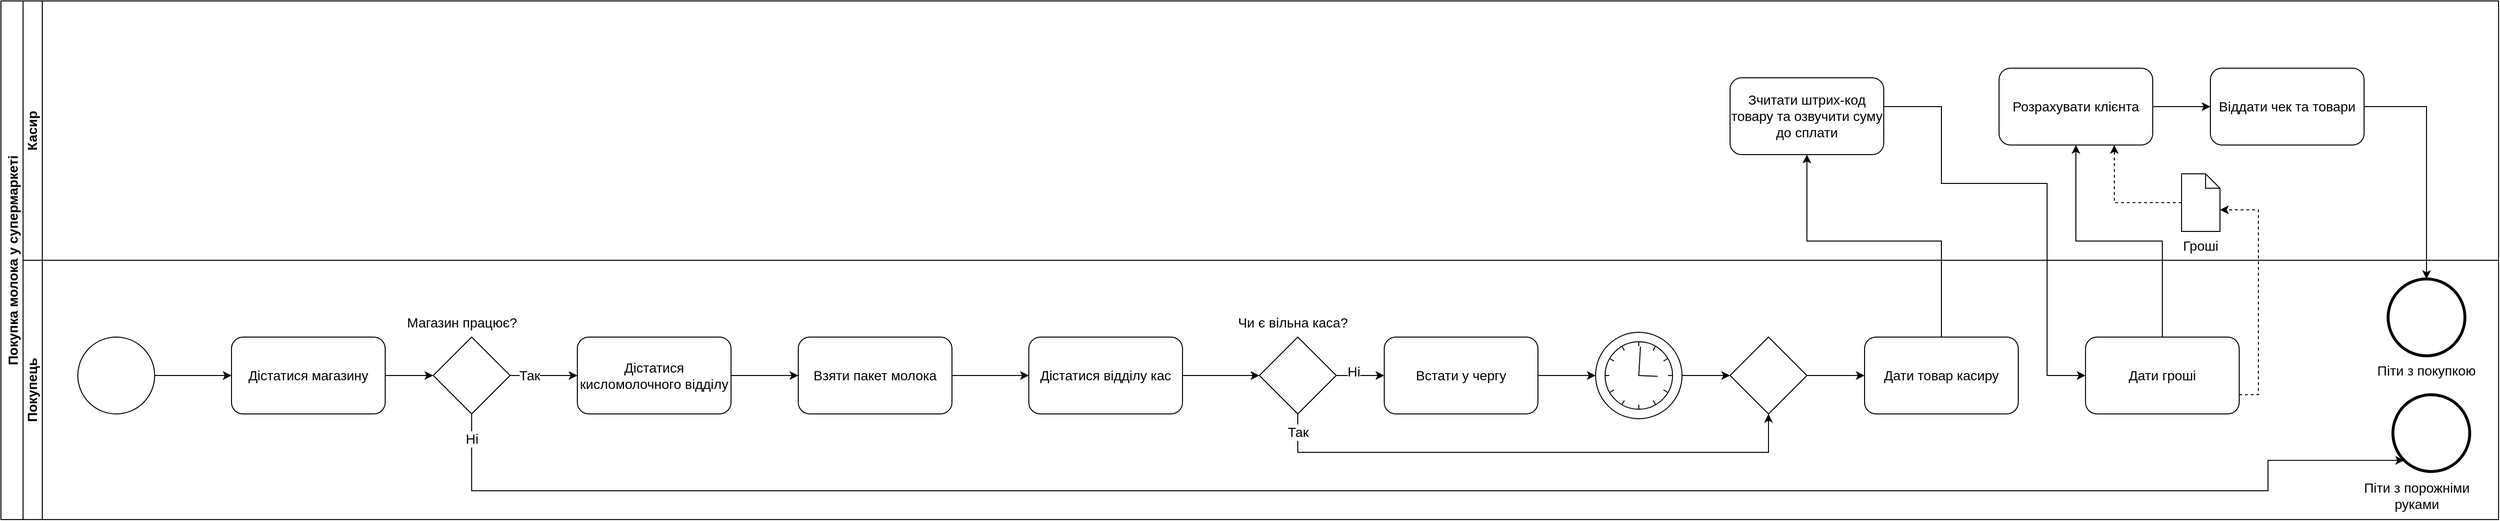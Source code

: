 <mxfile version="15.4.0" type="device"><diagram id="8-EjU0SppIyGrH4b80uw" name="Сторінка-1"><mxGraphModel dx="1913" dy="806" grid="1" gridSize="10" guides="1" tooltips="1" connect="1" arrows="1" fold="1" page="1" pageScale="1" pageWidth="827" pageHeight="1169" math="0" shadow="0"><root><mxCell id="0"/><mxCell id="1" parent="0"/><mxCell id="KQKeD2hb_kUC8Di_gOHr-168" value="Покупець" style="swimlane;horizontal=0;fontSize=14;" parent="1" vertex="1"><mxGeometry x="-340" y="510" width="2580" height="270" as="geometry"><mxRectangle x="-340" y="500" width="30" height="90" as="alternateBounds"/></mxGeometry></mxCell><mxCell id="KQKeD2hb_kUC8Di_gOHr-169" value="Касир" style="swimlane;horizontal=0;fontSize=14;" parent="1" vertex="1"><mxGeometry x="-340" y="240" width="2580" height="270" as="geometry"/></mxCell><mxCell id="KQKeD2hb_kUC8Di_gOHr-251" value="Покупка молока у супермаркеті" style="swimlane;horizontal=0;fontSize=14;" parent="1" vertex="1"><mxGeometry x="-360" y="240" width="2600" height="540" as="geometry"/></mxCell><mxCell id="KQKeD2hb_kUC8Di_gOHr-8" value="&lt;span style=&quot;font-size: 14px&quot;&gt;Дістатися магазину&lt;/span&gt;" style="rounded=1;whiteSpace=wrap;html=1;" parent="KQKeD2hb_kUC8Di_gOHr-251" vertex="1"><mxGeometry x="240" y="350" width="160" height="80" as="geometry"/></mxCell><mxCell id="aj5pooMDjdTiF2D_NxD_-5" value="" style="edgeStyle=orthogonalEdgeStyle;rounded=0;orthogonalLoop=1;jettySize=auto;html=1;entryX=0.145;entryY=0.855;entryDx=0;entryDy=0;entryPerimeter=0;" parent="KQKeD2hb_kUC8Di_gOHr-251" source="KQKeD2hb_kUC8Di_gOHr-11" target="KQKeD2hb_kUC8Di_gOHr-149" edge="1"><mxGeometry relative="1" as="geometry"><mxPoint x="520" y="510" as="targetPoint"/><Array as="points"><mxPoint x="490" y="510"/><mxPoint x="2360" y="510"/><mxPoint x="2360" y="478"/></Array></mxGeometry></mxCell><mxCell id="aj5pooMDjdTiF2D_NxD_-6" value="&lt;font style=&quot;font-size: 14px&quot;&gt;Ні&lt;/font&gt;" style="edgeLabel;html=1;align=center;verticalAlign=middle;resizable=0;points=[];" parent="aj5pooMDjdTiF2D_NxD_-5" vertex="1" connectable="0"><mxGeometry x="-0.976" relative="1" as="geometry"><mxPoint as="offset"/></mxGeometry></mxCell><mxCell id="rY-Srfa2eQIFtDHqVueP-2" value="" style="edgeStyle=orthogonalEdgeStyle;rounded=0;orthogonalLoop=1;jettySize=auto;html=1;" parent="KQKeD2hb_kUC8Di_gOHr-251" source="KQKeD2hb_kUC8Di_gOHr-11" target="KQKeD2hb_kUC8Di_gOHr-21" edge="1"><mxGeometry relative="1" as="geometry"><Array as="points"><mxPoint x="590" y="390"/><mxPoint x="590" y="390"/></Array></mxGeometry></mxCell><mxCell id="rY-Srfa2eQIFtDHqVueP-3" value="&lt;font style=&quot;font-size: 14px&quot;&gt;Так&lt;/font&gt;" style="edgeLabel;html=1;align=center;verticalAlign=middle;resizable=0;points=[];" parent="rY-Srfa2eQIFtDHqVueP-2" vertex="1" connectable="0"><mxGeometry x="-0.152" y="-3" relative="1" as="geometry"><mxPoint x="-10" y="-3" as="offset"/></mxGeometry></mxCell><mxCell id="KQKeD2hb_kUC8Di_gOHr-11" value="" style="rhombus;whiteSpace=wrap;html=1;" parent="KQKeD2hb_kUC8Di_gOHr-251" vertex="1"><mxGeometry x="450" y="350" width="80" height="80" as="geometry"/></mxCell><mxCell id="KQKeD2hb_kUC8Di_gOHr-12" value="" style="edgeStyle=orthogonalEdgeStyle;rounded=0;orthogonalLoop=1;jettySize=auto;html=1;" parent="KQKeD2hb_kUC8Di_gOHr-251" source="KQKeD2hb_kUC8Di_gOHr-8" target="KQKeD2hb_kUC8Di_gOHr-11" edge="1"><mxGeometry relative="1" as="geometry"/></mxCell><mxCell id="KQKeD2hb_kUC8Di_gOHr-13" value="&lt;font style=&quot;font-size: 14px&quot;&gt;Магазин працює?&lt;/font&gt;" style="text;html=1;strokeColor=none;fillColor=none;align=center;verticalAlign=middle;whiteSpace=wrap;rounded=0;" parent="KQKeD2hb_kUC8Di_gOHr-251" vertex="1"><mxGeometry x="410" y="320" width="140" height="30" as="geometry"/></mxCell><mxCell id="hNN42CgHey2uDA9LuSC5-2" value="" style="edgeStyle=orthogonalEdgeStyle;rounded=0;orthogonalLoop=1;jettySize=auto;html=1;" parent="KQKeD2hb_kUC8Di_gOHr-251" source="KQKeD2hb_kUC8Di_gOHr-21" target="KQKeD2hb_kUC8Di_gOHr-53" edge="1"><mxGeometry relative="1" as="geometry"/></mxCell><mxCell id="KQKeD2hb_kUC8Di_gOHr-21" value="&lt;span style=&quot;font-size: 14px&quot;&gt;Дістатися кисломолочного відділу&lt;/span&gt;" style="rounded=1;whiteSpace=wrap;html=1;" parent="KQKeD2hb_kUC8Di_gOHr-251" vertex="1"><mxGeometry x="600" y="350" width="160" height="80" as="geometry"/></mxCell><mxCell id="M3QGI9Iv9gBC-sw_tEsN-2" value="" style="edgeStyle=orthogonalEdgeStyle;rounded=0;orthogonalLoop=1;jettySize=auto;html=1;" parent="KQKeD2hb_kUC8Di_gOHr-251" source="KQKeD2hb_kUC8Di_gOHr-62" target="KQKeD2hb_kUC8Di_gOHr-60" edge="1"><mxGeometry relative="1" as="geometry"/></mxCell><mxCell id="KQKeD2hb_kUC8Di_gOHr-62" value="&lt;span style=&quot;font-size: 14px&quot;&gt;Дістатися відділу кас&lt;/span&gt;" style="rounded=1;whiteSpace=wrap;html=1;" parent="KQKeD2hb_kUC8Di_gOHr-251" vertex="1"><mxGeometry x="1070" y="350" width="160" height="80" as="geometry"/></mxCell><mxCell id="KQKeD2hb_kUC8Di_gOHr-53" value="&lt;span style=&quot;font-size: 14px&quot;&gt;Взяти пакет молока&lt;/span&gt;" style="rounded=1;whiteSpace=wrap;html=1;" parent="KQKeD2hb_kUC8Di_gOHr-251" vertex="1"><mxGeometry x="830" y="350" width="160" height="80" as="geometry"/></mxCell><mxCell id="KQKeD2hb_kUC8Di_gOHr-253" value="" style="edgeStyle=orthogonalEdgeStyle;rounded=0;orthogonalLoop=1;jettySize=auto;html=1;fontSize=14;entryX=0;entryY=0.5;entryDx=0;entryDy=0;" parent="KQKeD2hb_kUC8Di_gOHr-251" source="KQKeD2hb_kUC8Di_gOHr-53" target="KQKeD2hb_kUC8Di_gOHr-62" edge="1"><mxGeometry relative="1" as="geometry"><mxPoint x="1040" y="470" as="targetPoint"/></mxGeometry></mxCell><mxCell id="KQKeD2hb_kUC8Di_gOHr-68" value="&lt;span style=&quot;font-size: 14px&quot;&gt;Встати у чергу&lt;/span&gt;" style="rounded=1;whiteSpace=wrap;html=1;" parent="KQKeD2hb_kUC8Di_gOHr-251" vertex="1"><mxGeometry x="1440" y="350" width="160" height="80" as="geometry"/></mxCell><mxCell id="KQKeD2hb_kUC8Di_gOHr-75" value="" style="edgeStyle=orthogonalEdgeStyle;rounded=0;orthogonalLoop=1;jettySize=auto;html=1;fontSize=14;entryX=0;entryY=0.5;entryDx=0;entryDy=0;entryPerimeter=0;" parent="KQKeD2hb_kUC8Di_gOHr-251" source="KQKeD2hb_kUC8Di_gOHr-68" target="hNN42CgHey2uDA9LuSC5-1" edge="1"><mxGeometry relative="1" as="geometry"><mxPoint x="1630" y="480" as="targetPoint"/></mxGeometry></mxCell><mxCell id="KQKeD2hb_kUC8Di_gOHr-74" value="&lt;font style=&quot;font-size: 14px&quot;&gt;Дати товар касиру&lt;/font&gt;" style="rounded=1;whiteSpace=wrap;html=1;" parent="KQKeD2hb_kUC8Di_gOHr-251" vertex="1"><mxGeometry x="1940" y="350" width="160" height="80" as="geometry"/></mxCell><mxCell id="KQKeD2hb_kUC8Di_gOHr-77" value="" style="edgeStyle=orthogonalEdgeStyle;rounded=0;orthogonalLoop=1;jettySize=auto;html=1;fontSize=14;" parent="KQKeD2hb_kUC8Di_gOHr-251" source="KQKeD2hb_kUC8Di_gOHr-76" target="KQKeD2hb_kUC8Di_gOHr-74" edge="1"><mxGeometry relative="1" as="geometry"/></mxCell><mxCell id="KQKeD2hb_kUC8Di_gOHr-76" value="" style="rhombus;whiteSpace=wrap;html=1;" parent="KQKeD2hb_kUC8Di_gOHr-251" vertex="1"><mxGeometry x="1800" y="350" width="80" height="80" as="geometry"/></mxCell><mxCell id="KQKeD2hb_kUC8Di_gOHr-78" value="" style="edgeStyle=orthogonalEdgeStyle;rounded=0;orthogonalLoop=1;jettySize=auto;html=1;fontSize=14;exitX=1;exitY=0.5;exitDx=0;exitDy=0;exitPerimeter=0;" parent="KQKeD2hb_kUC8Di_gOHr-251" source="hNN42CgHey2uDA9LuSC5-1" target="KQKeD2hb_kUC8Di_gOHr-76" edge="1"><mxGeometry relative="1" as="geometry"><mxPoint x="1760" y="490" as="sourcePoint"/></mxGeometry></mxCell><mxCell id="KQKeD2hb_kUC8Di_gOHr-149" value="" style="points=[[0.145,0.145,0],[0.5,0,0],[0.855,0.145,0],[1,0.5,0],[0.855,0.855,0],[0.5,1,0],[0.145,0.855,0],[0,0.5,0]];shape=mxgraph.bpmn.event;html=1;verticalLabelPosition=bottom;labelBackgroundColor=#ffffff;verticalAlign=top;align=center;perimeter=ellipsePerimeter;outlineConnect=0;aspect=fixed;outline=end;symbol=terminate2;" parent="KQKeD2hb_kUC8Di_gOHr-251" vertex="1"><mxGeometry x="2490" y="410" width="80" height="80" as="geometry"/></mxCell><mxCell id="KQKeD2hb_kUC8Di_gOHr-150" value="" style="points=[[0.145,0.145,0],[0.5,0,0],[0.855,0.145,0],[1,0.5,0],[0.855,0.855,0],[0.5,1,0],[0.145,0.855,0],[0,0.5,0]];shape=mxgraph.bpmn.event;html=1;verticalLabelPosition=bottom;labelBackgroundColor=#ffffff;verticalAlign=top;align=center;perimeter=ellipsePerimeter;outlineConnect=0;aspect=fixed;outline=end;symbol=terminate2;" parent="KQKeD2hb_kUC8Di_gOHr-251" vertex="1"><mxGeometry x="2485" y="289.5" width="80" height="80" as="geometry"/></mxCell><mxCell id="KQKeD2hb_kUC8Di_gOHr-151" value="&lt;font style=&quot;font-size: 14px&quot;&gt;Піти з покупкою&lt;/font&gt;" style="text;html=1;strokeColor=none;fillColor=none;align=center;verticalAlign=middle;whiteSpace=wrap;rounded=0;" parent="KQKeD2hb_kUC8Di_gOHr-251" vertex="1"><mxGeometry x="2460" y="369.5" width="130" height="30" as="geometry"/></mxCell><mxCell id="KQKeD2hb_kUC8Di_gOHr-152" value="&lt;font style=&quot;font-size: 14px&quot;&gt;Піти з порожніми руками&lt;/font&gt;" style="text;html=1;strokeColor=none;fillColor=none;align=center;verticalAlign=middle;whiteSpace=wrap;rounded=0;" parent="KQKeD2hb_kUC8Di_gOHr-251" vertex="1"><mxGeometry x="2450" y="500" width="130" height="30" as="geometry"/></mxCell><mxCell id="KQKeD2hb_kUC8Di_gOHr-60" value="" style="rhombus;whiteSpace=wrap;html=1;" parent="KQKeD2hb_kUC8Di_gOHr-251" vertex="1"><mxGeometry x="1310" y="350" width="80" height="80" as="geometry"/></mxCell><mxCell id="KQKeD2hb_kUC8Di_gOHr-61" value="&lt;font style=&quot;font-size: 14px&quot;&gt;Чи є вільна каса?&lt;/font&gt;" style="text;html=1;strokeColor=none;fillColor=none;align=center;verticalAlign=middle;whiteSpace=wrap;rounded=0;" parent="KQKeD2hb_kUC8Di_gOHr-251" vertex="1"><mxGeometry x="1280" y="320" width="130" height="30" as="geometry"/></mxCell><mxCell id="KQKeD2hb_kUC8Di_gOHr-69" value="" style="edgeStyle=orthogonalEdgeStyle;rounded=0;orthogonalLoop=1;jettySize=auto;html=1;fontSize=14;" parent="KQKeD2hb_kUC8Di_gOHr-251" source="KQKeD2hb_kUC8Di_gOHr-60" target="KQKeD2hb_kUC8Di_gOHr-68" edge="1"><mxGeometry relative="1" as="geometry"><Array as="points"><mxPoint x="1410" y="390"/><mxPoint x="1410" y="390"/></Array></mxGeometry></mxCell><mxCell id="KQKeD2hb_kUC8Di_gOHr-71" value="Ні" style="edgeLabel;html=1;align=center;verticalAlign=middle;resizable=0;points=[];fontSize=14;" parent="KQKeD2hb_kUC8Di_gOHr-69" vertex="1" connectable="0"><mxGeometry x="-0.307" y="4" relative="1" as="geometry"><mxPoint as="offset"/></mxGeometry></mxCell><mxCell id="KQKeD2hb_kUC8Di_gOHr-80" value="" style="edgeStyle=orthogonalEdgeStyle;rounded=0;orthogonalLoop=1;jettySize=auto;html=1;fontSize=14;entryX=0.5;entryY=1;entryDx=0;entryDy=0;" parent="KQKeD2hb_kUC8Di_gOHr-251" source="KQKeD2hb_kUC8Di_gOHr-60" target="KQKeD2hb_kUC8Di_gOHr-76" edge="1"><mxGeometry relative="1" as="geometry"><mxPoint x="1320" y="510" as="targetPoint"/><Array as="points"><mxPoint x="1350" y="470"/><mxPoint x="1840" y="470"/></Array></mxGeometry></mxCell><mxCell id="KQKeD2hb_kUC8Di_gOHr-81" value="Так" style="edgeLabel;html=1;align=center;verticalAlign=middle;resizable=0;points=[];fontSize=14;" parent="KQKeD2hb_kUC8Di_gOHr-80" vertex="1" connectable="0"><mxGeometry x="-0.897" y="-1" relative="1" as="geometry"><mxPoint x="1" y="-11" as="offset"/></mxGeometry></mxCell><mxCell id="KQKeD2hb_kUC8Di_gOHr-6" value="" style="ellipse;whiteSpace=wrap;html=1;aspect=fixed;" parent="KQKeD2hb_kUC8Di_gOHr-251" vertex="1"><mxGeometry x="80" y="350" width="80" height="80" as="geometry"/></mxCell><mxCell id="M3QGI9Iv9gBC-sw_tEsN-8" value="" style="edgeStyle=orthogonalEdgeStyle;rounded=0;orthogonalLoop=1;jettySize=auto;html=1;entryX=0;entryY=0.5;entryDx=0;entryDy=0;" parent="KQKeD2hb_kUC8Di_gOHr-251" source="KQKeD2hb_kUC8Di_gOHr-6" target="KQKeD2hb_kUC8Di_gOHr-8" edge="1"><mxGeometry relative="1" as="geometry"><mxPoint x="200" y="490" as="targetPoint"/></mxGeometry></mxCell><mxCell id="KQKeD2hb_kUC8Di_gOHr-173" value="" style="edgeStyle=orthogonalEdgeStyle;rounded=0;orthogonalLoop=1;jettySize=auto;html=1;fontSize=14;" parent="KQKeD2hb_kUC8Di_gOHr-251" source="KQKeD2hb_kUC8Di_gOHr-147" target="KQKeD2hb_kUC8Di_gOHr-150" edge="1"><mxGeometry relative="1" as="geometry"><mxPoint x="2870" y="140.0" as="targetPoint"/></mxGeometry></mxCell><mxCell id="KQKeD2hb_kUC8Di_gOHr-1" value="&lt;font style=&quot;font-size: 14px&quot;&gt;Зчитати штрих-код товару та озвучити суму до сплати&lt;/font&gt;" style="rounded=1;whiteSpace=wrap;html=1;" parent="KQKeD2hb_kUC8Di_gOHr-251" vertex="1"><mxGeometry x="1800" y="80" width="160" height="80" as="geometry"/></mxCell><mxCell id="M3QGI9Iv9gBC-sw_tEsN-7" value="" style="edgeStyle=orthogonalEdgeStyle;rounded=0;orthogonalLoop=1;jettySize=auto;html=1;exitX=0.5;exitY=0;exitDx=0;exitDy=0;entryX=0.5;entryY=1;entryDx=0;entryDy=0;" parent="KQKeD2hb_kUC8Di_gOHr-251" source="KQKeD2hb_kUC8Di_gOHr-74" target="KQKeD2hb_kUC8Di_gOHr-1" edge="1"><mxGeometry relative="1" as="geometry"><mxPoint x="144" y="350" as="targetPoint"/><Array as="points"><mxPoint x="2020" y="250"/><mxPoint x="1880" y="250"/></Array></mxGeometry></mxCell><mxCell id="KQKeD2hb_kUC8Di_gOHr-147" value="&lt;font style=&quot;font-size: 14px&quot;&gt;Віддати чек та товари&lt;/font&gt;" style="rounded=1;whiteSpace=wrap;html=1;" parent="KQKeD2hb_kUC8Di_gOHr-251" vertex="1"><mxGeometry x="2300" y="70" width="160" height="80" as="geometry"/></mxCell><mxCell id="hNN42CgHey2uDA9LuSC5-1" value="" style="points=[[0.145,0.145,0],[0.5,0,0],[0.855,0.145,0],[1,0.5,0],[0.855,0.855,0],[0.5,1,0],[0.145,0.855,0],[0,0.5,0]];shape=mxgraph.bpmn.event;html=1;verticalLabelPosition=bottom;labelBackgroundColor=#ffffff;verticalAlign=top;align=center;perimeter=ellipsePerimeter;outlineConnect=0;aspect=fixed;outline=standard;symbol=timer;" parent="KQKeD2hb_kUC8Di_gOHr-251" vertex="1"><mxGeometry x="1660" y="345" width="90" height="90" as="geometry"/></mxCell><mxCell id="rY-Srfa2eQIFtDHqVueP-17" value="" style="edgeStyle=orthogonalEdgeStyle;rounded=0;orthogonalLoop=1;jettySize=auto;html=1;exitX=1;exitY=0.75;exitDx=0;exitDy=0;entryX=0;entryY=0;entryDx=40;entryDy=37.5;entryPerimeter=0;dashed=1;" parent="KQKeD2hb_kUC8Di_gOHr-251" source="rY-Srfa2eQIFtDHqVueP-11" target="rY-Srfa2eQIFtDHqVueP-15" edge="1"><mxGeometry relative="1" as="geometry"><mxPoint x="2430.0" y="390" as="targetPoint"/></mxGeometry></mxCell><mxCell id="rY-Srfa2eQIFtDHqVueP-33" value="" style="edgeStyle=orthogonalEdgeStyle;rounded=0;orthogonalLoop=1;jettySize=auto;html=1;entryX=0.5;entryY=1;entryDx=0;entryDy=0;" parent="KQKeD2hb_kUC8Di_gOHr-251" source="rY-Srfa2eQIFtDHqVueP-11" target="KQKeD2hb_kUC8Di_gOHr-100" edge="1"><mxGeometry relative="1" as="geometry"><mxPoint x="2430" y="390" as="targetPoint"/></mxGeometry></mxCell><mxCell id="rY-Srfa2eQIFtDHqVueP-11" value="&lt;font style=&quot;font-size: 14px&quot;&gt;Дати гроші&lt;/font&gt;" style="rounded=1;whiteSpace=wrap;html=1;" parent="KQKeD2hb_kUC8Di_gOHr-251" vertex="1"><mxGeometry x="2170" y="350" width="160" height="80" as="geometry"/></mxCell><mxCell id="rY-Srfa2eQIFtDHqVueP-34" value="" style="edgeStyle=orthogonalEdgeStyle;rounded=0;orthogonalLoop=1;jettySize=auto;html=1;entryX=0.75;entryY=1;entryDx=0;entryDy=0;dashed=1;" parent="KQKeD2hb_kUC8Di_gOHr-251" source="rY-Srfa2eQIFtDHqVueP-15" target="KQKeD2hb_kUC8Di_gOHr-100" edge="1"><mxGeometry relative="1" as="geometry"><Array as="points"><mxPoint x="2200" y="210"/></Array></mxGeometry></mxCell><mxCell id="rY-Srfa2eQIFtDHqVueP-15" value="" style="shape=mxgraph.bpmn.data;labelPosition=center;verticalLabelPosition=bottom;align=center;verticalAlign=top;whiteSpace=wrap;size=15;html=1;" parent="KQKeD2hb_kUC8Di_gOHr-251" vertex="1"><mxGeometry x="2270" y="180" width="40" height="60" as="geometry"/></mxCell><mxCell id="rY-Srfa2eQIFtDHqVueP-18" value="&lt;font style=&quot;font-size: 14px&quot;&gt;Гроші&lt;/font&gt;" style="text;html=1;strokeColor=none;fillColor=none;align=center;verticalAlign=middle;whiteSpace=wrap;rounded=0;" parent="KQKeD2hb_kUC8Di_gOHr-251" vertex="1"><mxGeometry x="2225" y="240" width="130" height="30" as="geometry"/></mxCell><mxCell id="rY-Srfa2eQIFtDHqVueP-31" value="" style="edgeStyle=orthogonalEdgeStyle;rounded=0;orthogonalLoop=1;jettySize=auto;html=1;entryX=0;entryY=0.5;entryDx=0;entryDy=0;exitX=1;exitY=0.5;exitDx=0;exitDy=0;" parent="KQKeD2hb_kUC8Di_gOHr-251" source="KQKeD2hb_kUC8Di_gOHr-1" target="rY-Srfa2eQIFtDHqVueP-11" edge="1"><mxGeometry relative="1" as="geometry"><mxPoint x="1680" y="110" as="targetPoint"/><Array as="points"><mxPoint x="1960" y="110"/><mxPoint x="2020" y="110"/><mxPoint x="2020" y="190"/><mxPoint x="2130" y="190"/><mxPoint x="2130" y="390"/></Array><mxPoint x="1560" y="110" as="sourcePoint"/></mxGeometry></mxCell><mxCell id="rY-Srfa2eQIFtDHqVueP-35" value="" style="edgeStyle=orthogonalEdgeStyle;rounded=0;orthogonalLoop=1;jettySize=auto;html=1;" parent="KQKeD2hb_kUC8Di_gOHr-251" source="KQKeD2hb_kUC8Di_gOHr-100" target="KQKeD2hb_kUC8Di_gOHr-147" edge="1"><mxGeometry relative="1" as="geometry"/></mxCell><mxCell id="KQKeD2hb_kUC8Di_gOHr-100" value="&lt;font style=&quot;font-size: 14px&quot;&gt;Розрахувати клієнта&lt;/font&gt;" style="rounded=1;whiteSpace=wrap;html=1;" parent="KQKeD2hb_kUC8Di_gOHr-251" vertex="1"><mxGeometry x="2080" y="70" width="160" height="80" as="geometry"/></mxCell></root></mxGraphModel></diagram></mxfile>